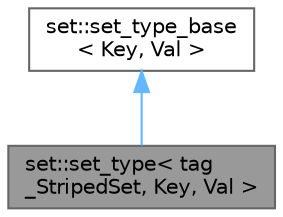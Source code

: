 digraph "set::set_type&lt; tag_StripedSet, Key, Val &gt;"
{
 // LATEX_PDF_SIZE
  bgcolor="transparent";
  edge [fontname=Helvetica,fontsize=10,labelfontname=Helvetica,labelfontsize=10];
  node [fontname=Helvetica,fontsize=10,shape=box,height=0.2,width=0.4];
  Node1 [id="Node000001",label="set::set_type\< tag\l_StripedSet, Key, Val \>",height=0.2,width=0.4,color="gray40", fillcolor="grey60", style="filled", fontcolor="black",tooltip=" "];
  Node2 -> Node1 [id="edge1_Node000001_Node000002",dir="back",color="steelblue1",style="solid",tooltip=" "];
  Node2 [id="Node000002",label="set::set_type_base\l\< Key, Val \>",height=0.2,width=0.4,color="gray40", fillcolor="white", style="filled",URL="$structset_1_1set__type__base.html",tooltip=" "];
}
